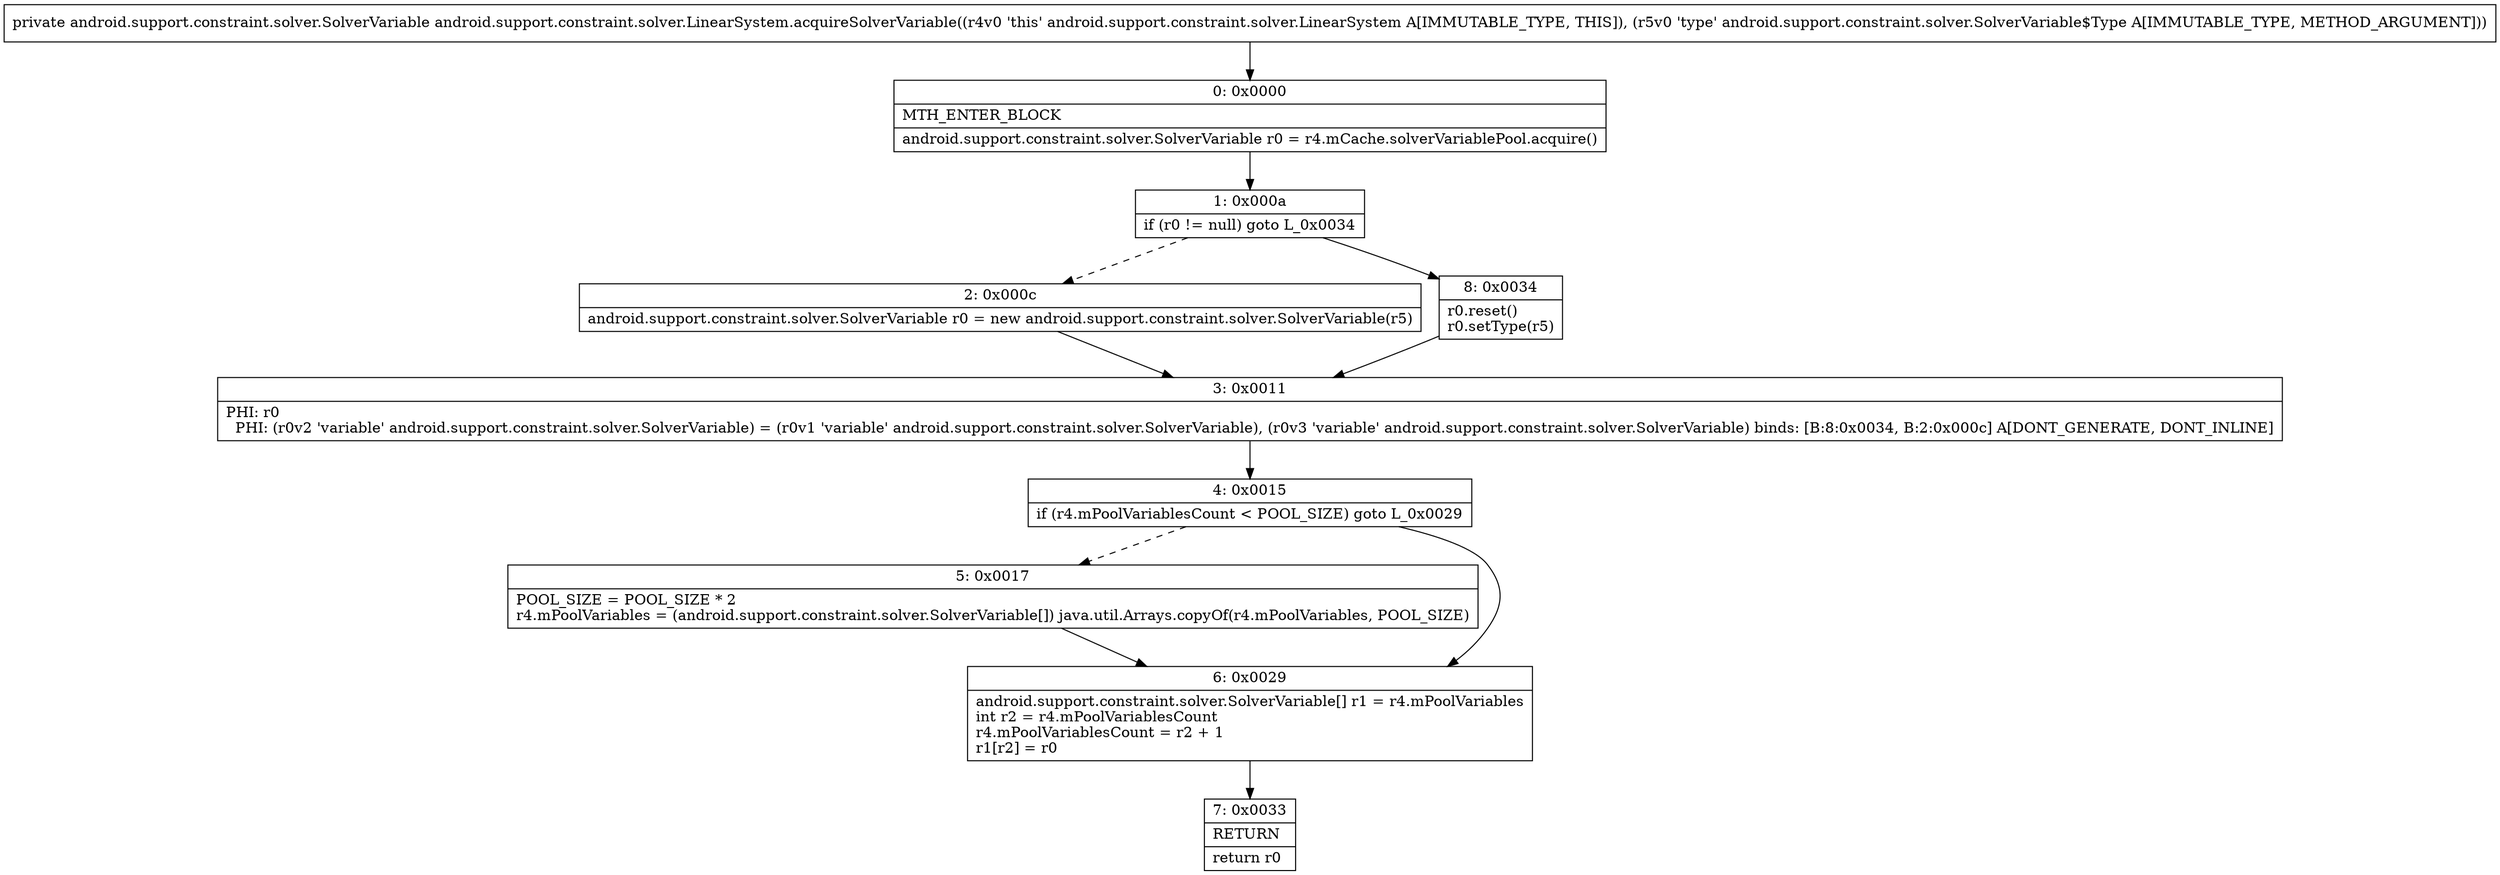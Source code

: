 digraph "CFG forandroid.support.constraint.solver.LinearSystem.acquireSolverVariable(Landroid\/support\/constraint\/solver\/SolverVariable$Type;)Landroid\/support\/constraint\/solver\/SolverVariable;" {
Node_0 [shape=record,label="{0\:\ 0x0000|MTH_ENTER_BLOCK\l|android.support.constraint.solver.SolverVariable r0 = r4.mCache.solverVariablePool.acquire()\l}"];
Node_1 [shape=record,label="{1\:\ 0x000a|if (r0 != null) goto L_0x0034\l}"];
Node_2 [shape=record,label="{2\:\ 0x000c|android.support.constraint.solver.SolverVariable r0 = new android.support.constraint.solver.SolverVariable(r5)\l}"];
Node_3 [shape=record,label="{3\:\ 0x0011|PHI: r0 \l  PHI: (r0v2 'variable' android.support.constraint.solver.SolverVariable) = (r0v1 'variable' android.support.constraint.solver.SolverVariable), (r0v3 'variable' android.support.constraint.solver.SolverVariable) binds: [B:8:0x0034, B:2:0x000c] A[DONT_GENERATE, DONT_INLINE]\l}"];
Node_4 [shape=record,label="{4\:\ 0x0015|if (r4.mPoolVariablesCount \< POOL_SIZE) goto L_0x0029\l}"];
Node_5 [shape=record,label="{5\:\ 0x0017|POOL_SIZE = POOL_SIZE * 2\lr4.mPoolVariables = (android.support.constraint.solver.SolverVariable[]) java.util.Arrays.copyOf(r4.mPoolVariables, POOL_SIZE)\l}"];
Node_6 [shape=record,label="{6\:\ 0x0029|android.support.constraint.solver.SolverVariable[] r1 = r4.mPoolVariables\lint r2 = r4.mPoolVariablesCount\lr4.mPoolVariablesCount = r2 + 1\lr1[r2] = r0\l}"];
Node_7 [shape=record,label="{7\:\ 0x0033|RETURN\l|return r0\l}"];
Node_8 [shape=record,label="{8\:\ 0x0034|r0.reset()\lr0.setType(r5)\l}"];
MethodNode[shape=record,label="{private android.support.constraint.solver.SolverVariable android.support.constraint.solver.LinearSystem.acquireSolverVariable((r4v0 'this' android.support.constraint.solver.LinearSystem A[IMMUTABLE_TYPE, THIS]), (r5v0 'type' android.support.constraint.solver.SolverVariable$Type A[IMMUTABLE_TYPE, METHOD_ARGUMENT])) }"];
MethodNode -> Node_0;
Node_0 -> Node_1;
Node_1 -> Node_2[style=dashed];
Node_1 -> Node_8;
Node_2 -> Node_3;
Node_3 -> Node_4;
Node_4 -> Node_5[style=dashed];
Node_4 -> Node_6;
Node_5 -> Node_6;
Node_6 -> Node_7;
Node_8 -> Node_3;
}

